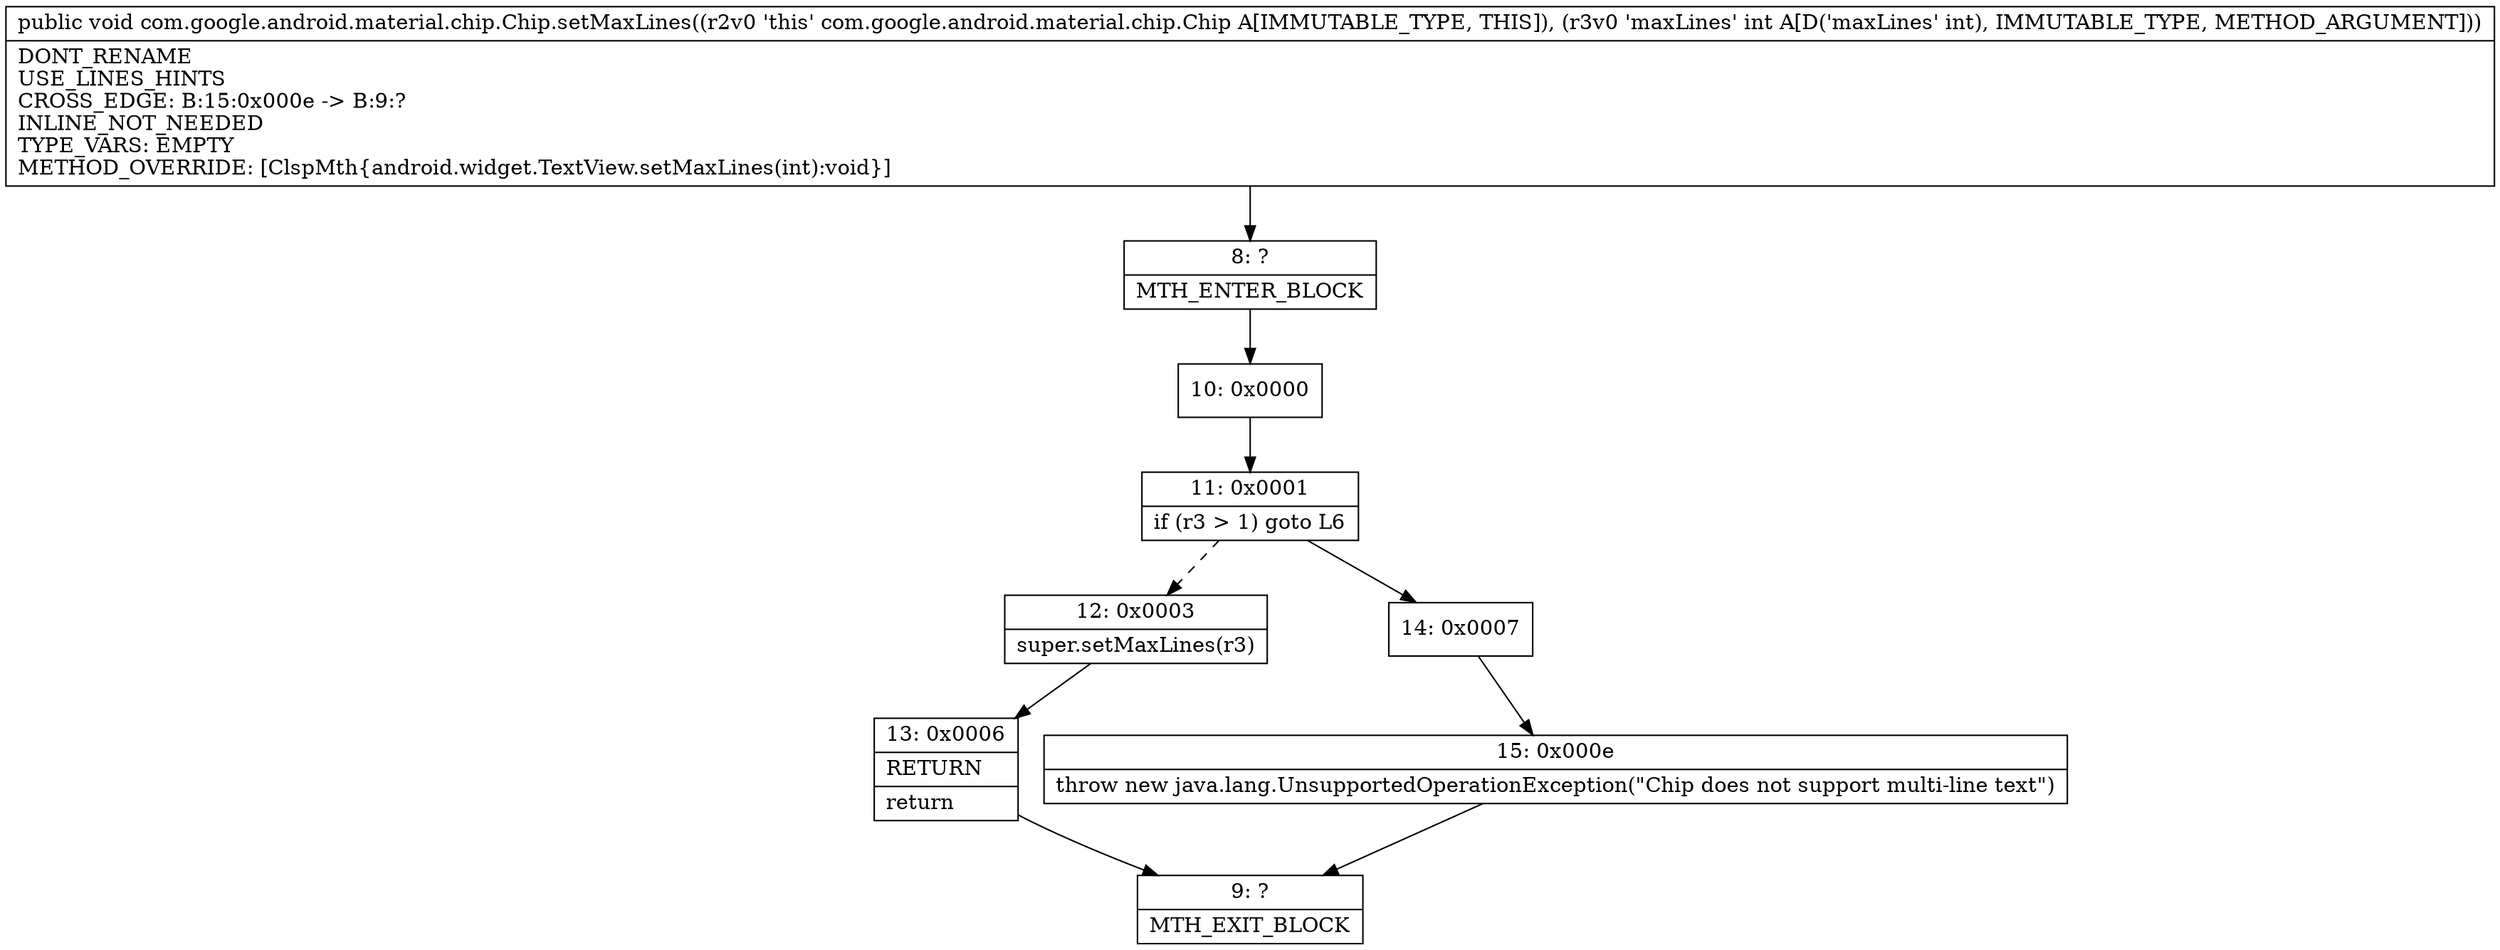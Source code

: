 digraph "CFG forcom.google.android.material.chip.Chip.setMaxLines(I)V" {
Node_8 [shape=record,label="{8\:\ ?|MTH_ENTER_BLOCK\l}"];
Node_10 [shape=record,label="{10\:\ 0x0000}"];
Node_11 [shape=record,label="{11\:\ 0x0001|if (r3 \> 1) goto L6\l}"];
Node_12 [shape=record,label="{12\:\ 0x0003|super.setMaxLines(r3)\l}"];
Node_13 [shape=record,label="{13\:\ 0x0006|RETURN\l|return\l}"];
Node_9 [shape=record,label="{9\:\ ?|MTH_EXIT_BLOCK\l}"];
Node_14 [shape=record,label="{14\:\ 0x0007}"];
Node_15 [shape=record,label="{15\:\ 0x000e|throw new java.lang.UnsupportedOperationException(\"Chip does not support multi\-line text\")\l}"];
MethodNode[shape=record,label="{public void com.google.android.material.chip.Chip.setMaxLines((r2v0 'this' com.google.android.material.chip.Chip A[IMMUTABLE_TYPE, THIS]), (r3v0 'maxLines' int A[D('maxLines' int), IMMUTABLE_TYPE, METHOD_ARGUMENT]))  | DONT_RENAME\lUSE_LINES_HINTS\lCROSS_EDGE: B:15:0x000e \-\> B:9:?\lINLINE_NOT_NEEDED\lTYPE_VARS: EMPTY\lMETHOD_OVERRIDE: [ClspMth\{android.widget.TextView.setMaxLines(int):void\}]\l}"];
MethodNode -> Node_8;Node_8 -> Node_10;
Node_10 -> Node_11;
Node_11 -> Node_12[style=dashed];
Node_11 -> Node_14;
Node_12 -> Node_13;
Node_13 -> Node_9;
Node_14 -> Node_15;
Node_15 -> Node_9;
}

